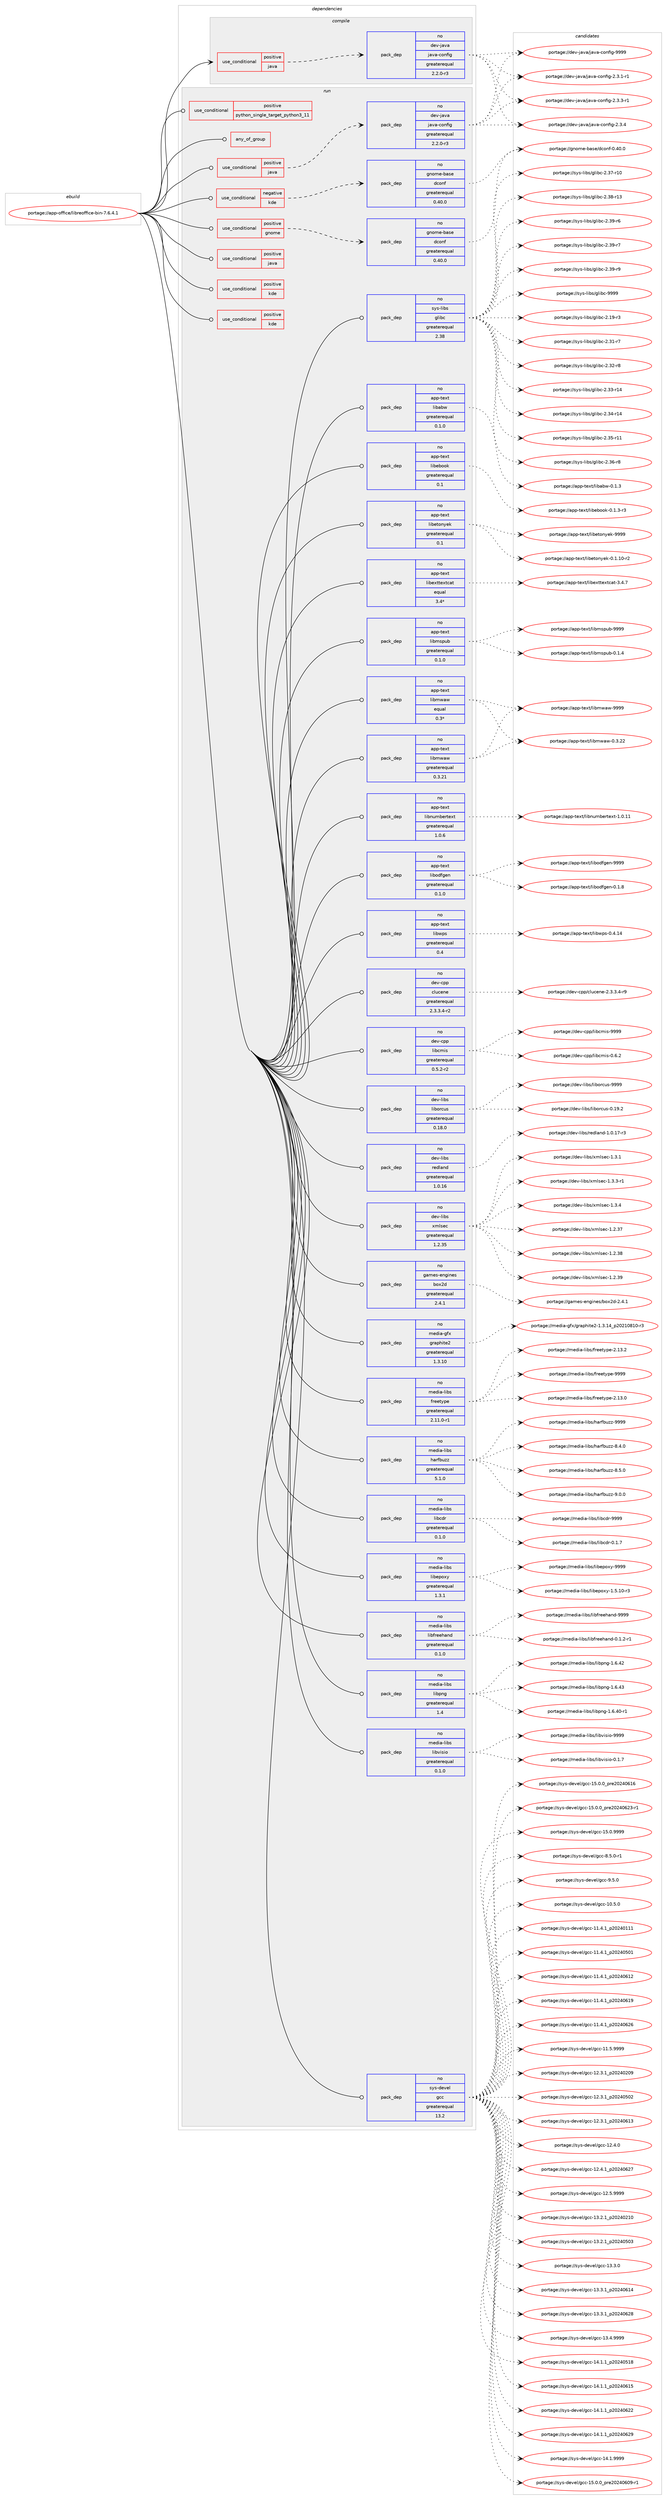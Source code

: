 digraph prolog {

# *************
# Graph options
# *************

newrank=true;
concentrate=true;
compound=true;
graph [rankdir=LR,fontname=Helvetica,fontsize=10,ranksep=1.5];#, ranksep=2.5, nodesep=0.2];
edge  [arrowhead=vee];
node  [fontname=Helvetica,fontsize=10];

# **********
# The ebuild
# **********

subgraph cluster_leftcol {
color=gray;
rank=same;
label=<<i>ebuild</i>>;
id [label="portage://app-office/libreoffice-bin-7.6.4.1", color=red, width=4, href="../app-office/libreoffice-bin-7.6.4.1.svg"];
}

# ****************
# The dependencies
# ****************

subgraph cluster_midcol {
color=gray;
label=<<i>dependencies</i>>;
subgraph cluster_compile {
fillcolor="#eeeeee";
style=filled;
label=<<i>compile</i>>;
subgraph cond13225 {
dependency21224 [label=<<TABLE BORDER="0" CELLBORDER="1" CELLSPACING="0" CELLPADDING="4"><TR><TD ROWSPAN="3" CELLPADDING="10">use_conditional</TD></TR><TR><TD>positive</TD></TR><TR><TD>java</TD></TR></TABLE>>, shape=none, color=red];
subgraph pack7599 {
dependency21225 [label=<<TABLE BORDER="0" CELLBORDER="1" CELLSPACING="0" CELLPADDING="4" WIDTH="220"><TR><TD ROWSPAN="6" CELLPADDING="30">pack_dep</TD></TR><TR><TD WIDTH="110">no</TD></TR><TR><TD>dev-java</TD></TR><TR><TD>java-config</TD></TR><TR><TD>greaterequal</TD></TR><TR><TD>2.2.0-r3</TD></TR></TABLE>>, shape=none, color=blue];
}
dependency21224:e -> dependency21225:w [weight=20,style="dashed",arrowhead="vee"];
}
id:e -> dependency21224:w [weight=20,style="solid",arrowhead="vee"];
# *** BEGIN UNKNOWN DEPENDENCY TYPE (TODO) ***
# id -> package_dependency(portage://app-office/libreoffice-bin-7.6.4.1,install,no,dev-util,xdelta,none,[,,],[slot(3)],[])
# *** END UNKNOWN DEPENDENCY TYPE (TODO) ***

}
subgraph cluster_compileandrun {
fillcolor="#eeeeee";
style=filled;
label=<<i>compile and run</i>>;
}
subgraph cluster_run {
fillcolor="#eeeeee";
style=filled;
label=<<i>run</i>>;
subgraph any350 {
dependency21226 [label=<<TABLE BORDER="0" CELLBORDER="1" CELLSPACING="0" CELLPADDING="4"><TR><TD CELLPADDING="10">any_of_group</TD></TR></TABLE>>, shape=none, color=red];# *** BEGIN UNKNOWN DEPENDENCY TYPE (TODO) ***
# dependency21226 -> package_dependency(portage://app-office/libreoffice-bin-7.6.4.1,run,no,x11-misc,xdg-utils,none,[,,],[],[])
# *** END UNKNOWN DEPENDENCY TYPE (TODO) ***

# *** BEGIN UNKNOWN DEPENDENCY TYPE (TODO) ***
# dependency21226 -> package_dependency(portage://app-office/libreoffice-bin-7.6.4.1,run,no,kde-plasma,kde-cli-tools,none,[,,],[],[])
# *** END UNKNOWN DEPENDENCY TYPE (TODO) ***

}
id:e -> dependency21226:w [weight=20,style="solid",arrowhead="odot"];
subgraph cond13226 {
dependency21227 [label=<<TABLE BORDER="0" CELLBORDER="1" CELLSPACING="0" CELLPADDING="4"><TR><TD ROWSPAN="3" CELLPADDING="10">use_conditional</TD></TR><TR><TD>negative</TD></TR><TR><TD>kde</TD></TR></TABLE>>, shape=none, color=red];
# *** BEGIN UNKNOWN DEPENDENCY TYPE (TODO) ***
# dependency21227 -> package_dependency(portage://app-office/libreoffice-bin-7.6.4.1,run,no,app-accessibility,at-spi2-core,none,[,,],[slot(2)],[])
# *** END UNKNOWN DEPENDENCY TYPE (TODO) ***

# *** BEGIN UNKNOWN DEPENDENCY TYPE (TODO) ***
# dependency21227 -> package_dependency(portage://app-office/libreoffice-bin-7.6.4.1,run,no,dev-libs,glib,none,[,,],[slot(2)],[])
# *** END UNKNOWN DEPENDENCY TYPE (TODO) ***

# *** BEGIN UNKNOWN DEPENDENCY TYPE (TODO) ***
# dependency21227 -> package_dependency(portage://app-office/libreoffice-bin-7.6.4.1,run,no,dev-libs,gobject-introspection,none,[,,],[],[])
# *** END UNKNOWN DEPENDENCY TYPE (TODO) ***

subgraph pack7600 {
dependency21228 [label=<<TABLE BORDER="0" CELLBORDER="1" CELLSPACING="0" CELLPADDING="4" WIDTH="220"><TR><TD ROWSPAN="6" CELLPADDING="30">pack_dep</TD></TR><TR><TD WIDTH="110">no</TD></TR><TR><TD>gnome-base</TD></TR><TR><TD>dconf</TD></TR><TR><TD>greaterequal</TD></TR><TR><TD>0.40.0</TD></TR></TABLE>>, shape=none, color=blue];
}
dependency21227:e -> dependency21228:w [weight=20,style="dashed",arrowhead="vee"];
# *** BEGIN UNKNOWN DEPENDENCY TYPE (TODO) ***
# dependency21227 -> package_dependency(portage://app-office/libreoffice-bin-7.6.4.1,run,no,media-libs,mesa,none,[,,],[],[use(enable(egl),positive)])
# *** END UNKNOWN DEPENDENCY TYPE (TODO) ***

# *** BEGIN UNKNOWN DEPENDENCY TYPE (TODO) ***
# dependency21227 -> package_dependency(portage://app-office/libreoffice-bin-7.6.4.1,run,no,x11-libs,gtk+,none,[,,],[slot(3)],[use(enable(X),none)])
# *** END UNKNOWN DEPENDENCY TYPE (TODO) ***

# *** BEGIN UNKNOWN DEPENDENCY TYPE (TODO) ***
# dependency21227 -> package_dependency(portage://app-office/libreoffice-bin-7.6.4.1,run,no,x11-libs,pango,none,[,,],[],[])
# *** END UNKNOWN DEPENDENCY TYPE (TODO) ***

}
id:e -> dependency21227:w [weight=20,style="solid",arrowhead="odot"];
subgraph cond13227 {
dependency21229 [label=<<TABLE BORDER="0" CELLBORDER="1" CELLSPACING="0" CELLPADDING="4"><TR><TD ROWSPAN="3" CELLPADDING="10">use_conditional</TD></TR><TR><TD>positive</TD></TR><TR><TD>gnome</TD></TR></TABLE>>, shape=none, color=red];
# *** BEGIN UNKNOWN DEPENDENCY TYPE (TODO) ***
# dependency21229 -> package_dependency(portage://app-office/libreoffice-bin-7.6.4.1,run,no,dev-libs,glib,none,[,,],[slot(2)],[])
# *** END UNKNOWN DEPENDENCY TYPE (TODO) ***

subgraph pack7601 {
dependency21230 [label=<<TABLE BORDER="0" CELLBORDER="1" CELLSPACING="0" CELLPADDING="4" WIDTH="220"><TR><TD ROWSPAN="6" CELLPADDING="30">pack_dep</TD></TR><TR><TD WIDTH="110">no</TD></TR><TR><TD>gnome-base</TD></TR><TR><TD>dconf</TD></TR><TR><TD>greaterequal</TD></TR><TR><TD>0.40.0</TD></TR></TABLE>>, shape=none, color=blue];
}
dependency21229:e -> dependency21230:w [weight=20,style="dashed",arrowhead="vee"];
# *** BEGIN UNKNOWN DEPENDENCY TYPE (TODO) ***
# dependency21229 -> package_dependency(portage://app-office/libreoffice-bin-7.6.4.1,run,no,gnome-extra,evolution-data-server,none,[,,],[],[])
# *** END UNKNOWN DEPENDENCY TYPE (TODO) ***

}
id:e -> dependency21229:w [weight=20,style="solid",arrowhead="odot"];
subgraph cond13228 {
dependency21231 [label=<<TABLE BORDER="0" CELLBORDER="1" CELLSPACING="0" CELLPADDING="4"><TR><TD ROWSPAN="3" CELLPADDING="10">use_conditional</TD></TR><TR><TD>positive</TD></TR><TR><TD>java</TD></TR></TABLE>>, shape=none, color=red];
subgraph pack7602 {
dependency21232 [label=<<TABLE BORDER="0" CELLBORDER="1" CELLSPACING="0" CELLPADDING="4" WIDTH="220"><TR><TD ROWSPAN="6" CELLPADDING="30">pack_dep</TD></TR><TR><TD WIDTH="110">no</TD></TR><TR><TD>dev-java</TD></TR><TR><TD>java-config</TD></TR><TR><TD>greaterequal</TD></TR><TR><TD>2.2.0-r3</TD></TR></TABLE>>, shape=none, color=blue];
}
dependency21231:e -> dependency21232:w [weight=20,style="dashed",arrowhead="vee"];
}
id:e -> dependency21231:w [weight=20,style="solid",arrowhead="odot"];
subgraph cond13229 {
dependency21233 [label=<<TABLE BORDER="0" CELLBORDER="1" CELLSPACING="0" CELLPADDING="4"><TR><TD ROWSPAN="3" CELLPADDING="10">use_conditional</TD></TR><TR><TD>positive</TD></TR><TR><TD>java</TD></TR></TABLE>>, shape=none, color=red];
# *** BEGIN UNKNOWN DEPENDENCY TYPE (TODO) ***
# dependency21233 -> package_dependency(portage://app-office/libreoffice-bin-7.6.4.1,run,no,virtual,jre,none,[,,],[slot(11)],[])
# *** END UNKNOWN DEPENDENCY TYPE (TODO) ***

}
id:e -> dependency21233:w [weight=20,style="solid",arrowhead="odot"];
subgraph cond13230 {
dependency21234 [label=<<TABLE BORDER="0" CELLBORDER="1" CELLSPACING="0" CELLPADDING="4"><TR><TD ROWSPAN="3" CELLPADDING="10">use_conditional</TD></TR><TR><TD>positive</TD></TR><TR><TD>kde</TD></TR></TABLE>>, shape=none, color=red];
# *** BEGIN UNKNOWN DEPENDENCY TYPE (TODO) ***
# dependency21234 -> package_dependency(portage://app-office/libreoffice-bin-7.6.4.1,run,no,dev-qt,qtcore,none,[,,],[slot(5)],[])
# *** END UNKNOWN DEPENDENCY TYPE (TODO) ***

# *** BEGIN UNKNOWN DEPENDENCY TYPE (TODO) ***
# dependency21234 -> package_dependency(portage://app-office/libreoffice-bin-7.6.4.1,run,no,dev-qt,qtgui,none,[,,],[slot(5)],[])
# *** END UNKNOWN DEPENDENCY TYPE (TODO) ***

# *** BEGIN UNKNOWN DEPENDENCY TYPE (TODO) ***
# dependency21234 -> package_dependency(portage://app-office/libreoffice-bin-7.6.4.1,run,no,dev-qt,qtwidgets,none,[,,],[slot(5)],[])
# *** END UNKNOWN DEPENDENCY TYPE (TODO) ***

# *** BEGIN UNKNOWN DEPENDENCY TYPE (TODO) ***
# dependency21234 -> package_dependency(portage://app-office/libreoffice-bin-7.6.4.1,run,no,dev-qt,qtx11extras,none,[,,],[slot(5)],[])
# *** END UNKNOWN DEPENDENCY TYPE (TODO) ***

# *** BEGIN UNKNOWN DEPENDENCY TYPE (TODO) ***
# dependency21234 -> package_dependency(portage://app-office/libreoffice-bin-7.6.4.1,run,no,kde-frameworks,kconfig,none,[,,],[slot(5)],[])
# *** END UNKNOWN DEPENDENCY TYPE (TODO) ***

# *** BEGIN UNKNOWN DEPENDENCY TYPE (TODO) ***
# dependency21234 -> package_dependency(portage://app-office/libreoffice-bin-7.6.4.1,run,no,kde-frameworks,kcoreaddons,none,[,,],[slot(5)],[])
# *** END UNKNOWN DEPENDENCY TYPE (TODO) ***

# *** BEGIN UNKNOWN DEPENDENCY TYPE (TODO) ***
# dependency21234 -> package_dependency(portage://app-office/libreoffice-bin-7.6.4.1,run,no,kde-frameworks,ki18n,none,[,,],[slot(5)],[])
# *** END UNKNOWN DEPENDENCY TYPE (TODO) ***

# *** BEGIN UNKNOWN DEPENDENCY TYPE (TODO) ***
# dependency21234 -> package_dependency(portage://app-office/libreoffice-bin-7.6.4.1,run,no,kde-frameworks,kio,none,[,,],[slot(5)],[])
# *** END UNKNOWN DEPENDENCY TYPE (TODO) ***

# *** BEGIN UNKNOWN DEPENDENCY TYPE (TODO) ***
# dependency21234 -> package_dependency(portage://app-office/libreoffice-bin-7.6.4.1,run,no,kde-frameworks,kwindowsystem,none,[,,],[slot(5)],[])
# *** END UNKNOWN DEPENDENCY TYPE (TODO) ***

}
id:e -> dependency21234:w [weight=20,style="solid",arrowhead="odot"];
subgraph cond13231 {
dependency21235 [label=<<TABLE BORDER="0" CELLBORDER="1" CELLSPACING="0" CELLPADDING="4"><TR><TD ROWSPAN="3" CELLPADDING="10">use_conditional</TD></TR><TR><TD>positive</TD></TR><TR><TD>kde</TD></TR></TABLE>>, shape=none, color=red];
# *** BEGIN UNKNOWN DEPENDENCY TYPE (TODO) ***
# dependency21235 -> package_dependency(portage://app-office/libreoffice-bin-7.6.4.1,run,no,kde-frameworks,breeze-icons,none,[,,],any_different_slot,[])
# *** END UNKNOWN DEPENDENCY TYPE (TODO) ***

}
id:e -> dependency21235:w [weight=20,style="solid",arrowhead="odot"];
subgraph cond13232 {
dependency21236 [label=<<TABLE BORDER="0" CELLBORDER="1" CELLSPACING="0" CELLPADDING="4"><TR><TD ROWSPAN="3" CELLPADDING="10">use_conditional</TD></TR><TR><TD>positive</TD></TR><TR><TD>python_single_target_python3_11</TD></TR></TABLE>>, shape=none, color=red];
# *** BEGIN UNKNOWN DEPENDENCY TYPE (TODO) ***
# dependency21236 -> package_dependency(portage://app-office/libreoffice-bin-7.6.4.1,run,no,dev-lang,python,none,[,,],[slot(3.11)],[use(enable(xml),positive)])
# *** END UNKNOWN DEPENDENCY TYPE (TODO) ***

}
id:e -> dependency21236:w [weight=20,style="solid",arrowhead="odot"];
# *** BEGIN UNKNOWN DEPENDENCY TYPE (TODO) ***
# id -> package_dependency(portage://app-office/libreoffice-bin-7.6.4.1,run,no,acct-group,libreoffice,none,[,,],[],[])
# *** END UNKNOWN DEPENDENCY TYPE (TODO) ***

# *** BEGIN UNKNOWN DEPENDENCY TYPE (TODO) ***
# id -> package_dependency(portage://app-office/libreoffice-bin-7.6.4.1,run,no,acct-user,libreoffice,none,[,,],[],[])
# *** END UNKNOWN DEPENDENCY TYPE (TODO) ***

# *** BEGIN UNKNOWN DEPENDENCY TYPE (TODO) ***
# id -> package_dependency(portage://app-office/libreoffice-bin-7.6.4.1,run,no,app-arch,unzip,none,[,,],[],[])
# *** END UNKNOWN DEPENDENCY TYPE (TODO) ***

# *** BEGIN UNKNOWN DEPENDENCY TYPE (TODO) ***
# id -> package_dependency(portage://app-office/libreoffice-bin-7.6.4.1,run,no,app-arch,zip,none,[,,],[],[])
# *** END UNKNOWN DEPENDENCY TYPE (TODO) ***

# *** BEGIN UNKNOWN DEPENDENCY TYPE (TODO) ***
# id -> package_dependency(portage://app-office/libreoffice-bin-7.6.4.1,run,no,app-crypt,gpgme,none,[,,],[],[use(enable(cxx),none)])
# *** END UNKNOWN DEPENDENCY TYPE (TODO) ***

# *** BEGIN UNKNOWN DEPENDENCY TYPE (TODO) ***
# id -> package_dependency(portage://app-office/libreoffice-bin-7.6.4.1,run,no,app-text,hunspell,none,[,,],any_same_slot,[])
# *** END UNKNOWN DEPENDENCY TYPE (TODO) ***

# *** BEGIN UNKNOWN DEPENDENCY TYPE (TODO) ***
# id -> package_dependency(portage://app-office/libreoffice-bin-7.6.4.1,run,no,app-text,hunspell,none,[,,],[slot(0),subslot(1.7)],[])
# *** END UNKNOWN DEPENDENCY TYPE (TODO) ***

subgraph pack7603 {
dependency21237 [label=<<TABLE BORDER="0" CELLBORDER="1" CELLSPACING="0" CELLPADDING="4" WIDTH="220"><TR><TD ROWSPAN="6" CELLPADDING="30">pack_dep</TD></TR><TR><TD WIDTH="110">no</TD></TR><TR><TD>app-text</TD></TR><TR><TD>libabw</TD></TR><TR><TD>greaterequal</TD></TR><TR><TD>0.1.0</TD></TR></TABLE>>, shape=none, color=blue];
}
id:e -> dependency21237:w [weight=20,style="solid",arrowhead="odot"];
subgraph pack7604 {
dependency21238 [label=<<TABLE BORDER="0" CELLBORDER="1" CELLSPACING="0" CELLPADDING="4" WIDTH="220"><TR><TD ROWSPAN="6" CELLPADDING="30">pack_dep</TD></TR><TR><TD WIDTH="110">no</TD></TR><TR><TD>app-text</TD></TR><TR><TD>libebook</TD></TR><TR><TD>greaterequal</TD></TR><TR><TD>0.1</TD></TR></TABLE>>, shape=none, color=blue];
}
id:e -> dependency21238:w [weight=20,style="solid",arrowhead="odot"];
# *** BEGIN UNKNOWN DEPENDENCY TYPE (TODO) ***
# id -> package_dependency(portage://app-office/libreoffice-bin-7.6.4.1,run,no,app-text,libepubgen,none,[,,],[],[])
# *** END UNKNOWN DEPENDENCY TYPE (TODO) ***

subgraph pack7605 {
dependency21239 [label=<<TABLE BORDER="0" CELLBORDER="1" CELLSPACING="0" CELLPADDING="4" WIDTH="220"><TR><TD ROWSPAN="6" CELLPADDING="30">pack_dep</TD></TR><TR><TD WIDTH="110">no</TD></TR><TR><TD>app-text</TD></TR><TR><TD>libetonyek</TD></TR><TR><TD>greaterequal</TD></TR><TR><TD>0.1</TD></TR></TABLE>>, shape=none, color=blue];
}
id:e -> dependency21239:w [weight=20,style="solid",arrowhead="odot"];
subgraph pack7606 {
dependency21240 [label=<<TABLE BORDER="0" CELLBORDER="1" CELLSPACING="0" CELLPADDING="4" WIDTH="220"><TR><TD ROWSPAN="6" CELLPADDING="30">pack_dep</TD></TR><TR><TD WIDTH="110">no</TD></TR><TR><TD>app-text</TD></TR><TR><TD>libexttextcat</TD></TR><TR><TD>equal</TD></TR><TR><TD>3.4*</TD></TR></TABLE>>, shape=none, color=blue];
}
id:e -> dependency21240:w [weight=20,style="solid",arrowhead="odot"];
# *** BEGIN UNKNOWN DEPENDENCY TYPE (TODO) ***
# id -> package_dependency(portage://app-office/libreoffice-bin-7.6.4.1,run,no,app-text,libexttextcat,none,[,,],[],[])
# *** END UNKNOWN DEPENDENCY TYPE (TODO) ***

# *** BEGIN UNKNOWN DEPENDENCY TYPE (TODO) ***
# id -> package_dependency(portage://app-office/libreoffice-bin-7.6.4.1,run,no,app-text,liblangtag,none,[,,],[],[])
# *** END UNKNOWN DEPENDENCY TYPE (TODO) ***

subgraph pack7607 {
dependency21241 [label=<<TABLE BORDER="0" CELLBORDER="1" CELLSPACING="0" CELLPADDING="4" WIDTH="220"><TR><TD ROWSPAN="6" CELLPADDING="30">pack_dep</TD></TR><TR><TD WIDTH="110">no</TD></TR><TR><TD>app-text</TD></TR><TR><TD>libmspub</TD></TR><TR><TD>greaterequal</TD></TR><TR><TD>0.1.0</TD></TR></TABLE>>, shape=none, color=blue];
}
id:e -> dependency21241:w [weight=20,style="solid",arrowhead="odot"];
subgraph pack7608 {
dependency21242 [label=<<TABLE BORDER="0" CELLBORDER="1" CELLSPACING="0" CELLPADDING="4" WIDTH="220"><TR><TD ROWSPAN="6" CELLPADDING="30">pack_dep</TD></TR><TR><TD WIDTH="110">no</TD></TR><TR><TD>app-text</TD></TR><TR><TD>libmwaw</TD></TR><TR><TD>equal</TD></TR><TR><TD>0.3*</TD></TR></TABLE>>, shape=none, color=blue];
}
id:e -> dependency21242:w [weight=20,style="solid",arrowhead="odot"];
subgraph pack7609 {
dependency21243 [label=<<TABLE BORDER="0" CELLBORDER="1" CELLSPACING="0" CELLPADDING="4" WIDTH="220"><TR><TD ROWSPAN="6" CELLPADDING="30">pack_dep</TD></TR><TR><TD WIDTH="110">no</TD></TR><TR><TD>app-text</TD></TR><TR><TD>libmwaw</TD></TR><TR><TD>greaterequal</TD></TR><TR><TD>0.3.21</TD></TR></TABLE>>, shape=none, color=blue];
}
id:e -> dependency21243:w [weight=20,style="solid",arrowhead="odot"];
subgraph pack7610 {
dependency21244 [label=<<TABLE BORDER="0" CELLBORDER="1" CELLSPACING="0" CELLPADDING="4" WIDTH="220"><TR><TD ROWSPAN="6" CELLPADDING="30">pack_dep</TD></TR><TR><TD WIDTH="110">no</TD></TR><TR><TD>app-text</TD></TR><TR><TD>libnumbertext</TD></TR><TR><TD>greaterequal</TD></TR><TR><TD>1.0.6</TD></TR></TABLE>>, shape=none, color=blue];
}
id:e -> dependency21244:w [weight=20,style="solid",arrowhead="odot"];
subgraph pack7611 {
dependency21245 [label=<<TABLE BORDER="0" CELLBORDER="1" CELLSPACING="0" CELLPADDING="4" WIDTH="220"><TR><TD ROWSPAN="6" CELLPADDING="30">pack_dep</TD></TR><TR><TD WIDTH="110">no</TD></TR><TR><TD>app-text</TD></TR><TR><TD>libodfgen</TD></TR><TR><TD>greaterequal</TD></TR><TR><TD>0.1.0</TD></TR></TABLE>>, shape=none, color=blue];
}
id:e -> dependency21245:w [weight=20,style="solid",arrowhead="odot"];
# *** BEGIN UNKNOWN DEPENDENCY TYPE (TODO) ***
# id -> package_dependency(portage://app-office/libreoffice-bin-7.6.4.1,run,no,app-text,libqxp,none,[,,],[],[])
# *** END UNKNOWN DEPENDENCY TYPE (TODO) ***

# *** BEGIN UNKNOWN DEPENDENCY TYPE (TODO) ***
# id -> package_dependency(portage://app-office/libreoffice-bin-7.6.4.1,run,no,app-text,libstaroffice,none,[,,],[],[])
# *** END UNKNOWN DEPENDENCY TYPE (TODO) ***

# *** BEGIN UNKNOWN DEPENDENCY TYPE (TODO) ***
# id -> package_dependency(portage://app-office/libreoffice-bin-7.6.4.1,run,no,app-text,libwpd,none,[,,],[slot(0.10)],[use(enable(tools),none)])
# *** END UNKNOWN DEPENDENCY TYPE (TODO) ***

# *** BEGIN UNKNOWN DEPENDENCY TYPE (TODO) ***
# id -> package_dependency(portage://app-office/libreoffice-bin-7.6.4.1,run,no,app-text,libwpg,none,[,,],[slot(0.3)],[])
# *** END UNKNOWN DEPENDENCY TYPE (TODO) ***

subgraph pack7612 {
dependency21246 [label=<<TABLE BORDER="0" CELLBORDER="1" CELLSPACING="0" CELLPADDING="4" WIDTH="220"><TR><TD ROWSPAN="6" CELLPADDING="30">pack_dep</TD></TR><TR><TD WIDTH="110">no</TD></TR><TR><TD>app-text</TD></TR><TR><TD>libwps</TD></TR><TR><TD>greaterequal</TD></TR><TR><TD>0.4</TD></TR></TABLE>>, shape=none, color=blue];
}
id:e -> dependency21246:w [weight=20,style="solid",arrowhead="odot"];
# *** BEGIN UNKNOWN DEPENDENCY TYPE (TODO) ***
# id -> package_dependency(portage://app-office/libreoffice-bin-7.6.4.1,run,no,app-text,mythes,none,[,,],[],[])
# *** END UNKNOWN DEPENDENCY TYPE (TODO) ***

subgraph pack7613 {
dependency21247 [label=<<TABLE BORDER="0" CELLBORDER="1" CELLSPACING="0" CELLPADDING="4" WIDTH="220"><TR><TD ROWSPAN="6" CELLPADDING="30">pack_dep</TD></TR><TR><TD WIDTH="110">no</TD></TR><TR><TD>dev-cpp</TD></TR><TR><TD>clucene</TD></TR><TR><TD>greaterequal</TD></TR><TR><TD>2.3.3.4-r2</TD></TR></TABLE>>, shape=none, color=blue];
}
id:e -> dependency21247:w [weight=20,style="solid",arrowhead="odot"];
subgraph pack7614 {
dependency21248 [label=<<TABLE BORDER="0" CELLBORDER="1" CELLSPACING="0" CELLPADDING="4" WIDTH="220"><TR><TD ROWSPAN="6" CELLPADDING="30">pack_dep</TD></TR><TR><TD WIDTH="110">no</TD></TR><TR><TD>dev-cpp</TD></TR><TR><TD>libcmis</TD></TR><TR><TD>greaterequal</TD></TR><TR><TD>0.5.2-r2</TD></TR></TABLE>>, shape=none, color=blue];
}
id:e -> dependency21248:w [weight=20,style="solid",arrowhead="odot"];
# *** BEGIN UNKNOWN DEPENDENCY TYPE (TODO) ***
# id -> package_dependency(portage://app-office/libreoffice-bin-7.6.4.1,run,no,dev-cpp,libcmis,none,[,,],[slot(0),subslot(0.6)],[])
# *** END UNKNOWN DEPENDENCY TYPE (TODO) ***

# *** BEGIN UNKNOWN DEPENDENCY TYPE (TODO) ***
# id -> package_dependency(portage://app-office/libreoffice-bin-7.6.4.1,run,no,dev-db,mariadb-connector-c,none,[,,],[],[])
# *** END UNKNOWN DEPENDENCY TYPE (TODO) ***

# *** BEGIN UNKNOWN DEPENDENCY TYPE (TODO) ***
# id -> package_dependency(portage://app-office/libreoffice-bin-7.6.4.1,run,no,dev-db,unixODBC,none,[,,],[],[])
# *** END UNKNOWN DEPENDENCY TYPE (TODO) ***

# *** BEGIN UNKNOWN DEPENDENCY TYPE (TODO) ***
# id -> package_dependency(portage://app-office/libreoffice-bin-7.6.4.1,run,no,dev-lang,perl,none,[,,],[],[])
# *** END UNKNOWN DEPENDENCY TYPE (TODO) ***

# *** BEGIN UNKNOWN DEPENDENCY TYPE (TODO) ***
# id -> package_dependency(portage://app-office/libreoffice-bin-7.6.4.1,run,no,dev-libs,boost,none,[,,],any_same_slot,[use(enable(nls),none)])
# *** END UNKNOWN DEPENDENCY TYPE (TODO) ***

# *** BEGIN UNKNOWN DEPENDENCY TYPE (TODO) ***
# id -> package_dependency(portage://app-office/libreoffice-bin-7.6.4.1,run,no,dev-libs,boost,none,[,,],[slot(0),subslot(1.84.0)],[])
# *** END UNKNOWN DEPENDENCY TYPE (TODO) ***

# *** BEGIN UNKNOWN DEPENDENCY TYPE (TODO) ***
# id -> package_dependency(portage://app-office/libreoffice-bin-7.6.4.1,run,no,dev-libs,expat,none,[,,],[],[])
# *** END UNKNOWN DEPENDENCY TYPE (TODO) ***

# *** BEGIN UNKNOWN DEPENDENCY TYPE (TODO) ***
# id -> package_dependency(portage://app-office/libreoffice-bin-7.6.4.1,run,no,dev-libs,hyphen,none,[,,],[],[])
# *** END UNKNOWN DEPENDENCY TYPE (TODO) ***

# *** BEGIN UNKNOWN DEPENDENCY TYPE (TODO) ***
# id -> package_dependency(portage://app-office/libreoffice-bin-7.6.4.1,run,no,dev-libs,icu,none,[,,],any_same_slot,[])
# *** END UNKNOWN DEPENDENCY TYPE (TODO) ***

# *** BEGIN UNKNOWN DEPENDENCY TYPE (TODO) ***
# id -> package_dependency(portage://app-office/libreoffice-bin-7.6.4.1,run,no,dev-libs,icu,none,[,,],[slot(0),subslot(74.1)],[])
# *** END UNKNOWN DEPENDENCY TYPE (TODO) ***

# *** BEGIN UNKNOWN DEPENDENCY TYPE (TODO) ***
# id -> package_dependency(portage://app-office/libreoffice-bin-7.6.4.1,run,no,dev-libs,libassuan,none,[,,],[],[])
# *** END UNKNOWN DEPENDENCY TYPE (TODO) ***

# *** BEGIN UNKNOWN DEPENDENCY TYPE (TODO) ***
# id -> package_dependency(portage://app-office/libreoffice-bin-7.6.4.1,run,no,dev-libs,libgpg-error,none,[,,],[],[])
# *** END UNKNOWN DEPENDENCY TYPE (TODO) ***

subgraph pack7615 {
dependency21249 [label=<<TABLE BORDER="0" CELLBORDER="1" CELLSPACING="0" CELLPADDING="4" WIDTH="220"><TR><TD ROWSPAN="6" CELLPADDING="30">pack_dep</TD></TR><TR><TD WIDTH="110">no</TD></TR><TR><TD>dev-libs</TD></TR><TR><TD>liborcus</TD></TR><TR><TD>greaterequal</TD></TR><TR><TD>0.18.0</TD></TR></TABLE>>, shape=none, color=blue];
}
id:e -> dependency21249:w [weight=20,style="solid",arrowhead="odot"];
# *** BEGIN UNKNOWN DEPENDENCY TYPE (TODO) ***
# id -> package_dependency(portage://app-office/libreoffice-bin-7.6.4.1,run,no,dev-libs,liborcus,none,[,,],[slot(0),subslot(0.18)],[])
# *** END UNKNOWN DEPENDENCY TYPE (TODO) ***

# *** BEGIN UNKNOWN DEPENDENCY TYPE (TODO) ***
# id -> package_dependency(portage://app-office/libreoffice-bin-7.6.4.1,run,no,dev-libs,librevenge,none,[,,],[],[])
# *** END UNKNOWN DEPENDENCY TYPE (TODO) ***

# *** BEGIN UNKNOWN DEPENDENCY TYPE (TODO) ***
# id -> package_dependency(portage://app-office/libreoffice-bin-7.6.4.1,run,no,dev-libs,libxml2,none,[,,],[],[])
# *** END UNKNOWN DEPENDENCY TYPE (TODO) ***

# *** BEGIN UNKNOWN DEPENDENCY TYPE (TODO) ***
# id -> package_dependency(portage://app-office/libreoffice-bin-7.6.4.1,run,no,dev-libs,libxslt,none,[,,],[],[])
# *** END UNKNOWN DEPENDENCY TYPE (TODO) ***

# *** BEGIN UNKNOWN DEPENDENCY TYPE (TODO) ***
# id -> package_dependency(portage://app-office/libreoffice-bin-7.6.4.1,run,no,dev-libs,nspr,none,[,,],[],[])
# *** END UNKNOWN DEPENDENCY TYPE (TODO) ***

# *** BEGIN UNKNOWN DEPENDENCY TYPE (TODO) ***
# id -> package_dependency(portage://app-office/libreoffice-bin-7.6.4.1,run,no,dev-libs,nss,none,[,,],[],[])
# *** END UNKNOWN DEPENDENCY TYPE (TODO) ***

subgraph pack7616 {
dependency21250 [label=<<TABLE BORDER="0" CELLBORDER="1" CELLSPACING="0" CELLPADDING="4" WIDTH="220"><TR><TD ROWSPAN="6" CELLPADDING="30">pack_dep</TD></TR><TR><TD WIDTH="110">no</TD></TR><TR><TD>dev-libs</TD></TR><TR><TD>redland</TD></TR><TR><TD>greaterequal</TD></TR><TR><TD>1.0.16</TD></TR></TABLE>>, shape=none, color=blue];
}
id:e -> dependency21250:w [weight=20,style="solid",arrowhead="odot"];
subgraph pack7617 {
dependency21251 [label=<<TABLE BORDER="0" CELLBORDER="1" CELLSPACING="0" CELLPADDING="4" WIDTH="220"><TR><TD ROWSPAN="6" CELLPADDING="30">pack_dep</TD></TR><TR><TD WIDTH="110">no</TD></TR><TR><TD>dev-libs</TD></TR><TR><TD>xmlsec</TD></TR><TR><TD>greaterequal</TD></TR><TR><TD>1.2.35</TD></TR></TABLE>>, shape=none, color=blue];
}
id:e -> dependency21251:w [weight=20,style="solid",arrowhead="odot"];
# *** BEGIN UNKNOWN DEPENDENCY TYPE (TODO) ***
# id -> package_dependency(portage://app-office/libreoffice-bin-7.6.4.1,run,no,dev-libs,xmlsec,none,[,,],[slot(0),subslot(1.3)],[])
# *** END UNKNOWN DEPENDENCY TYPE (TODO) ***

subgraph pack7618 {
dependency21252 [label=<<TABLE BORDER="0" CELLBORDER="1" CELLSPACING="0" CELLPADDING="4" WIDTH="220"><TR><TD ROWSPAN="6" CELLPADDING="30">pack_dep</TD></TR><TR><TD WIDTH="110">no</TD></TR><TR><TD>games-engines</TD></TR><TR><TD>box2d</TD></TR><TR><TD>greaterequal</TD></TR><TR><TD>2.4.1</TD></TR></TABLE>>, shape=none, color=blue];
}
id:e -> dependency21252:w [weight=20,style="solid",arrowhead="odot"];
# *** BEGIN UNKNOWN DEPENDENCY TYPE (TODO) ***
# id -> package_dependency(portage://app-office/libreoffice-bin-7.6.4.1,run,no,media-fonts,liberation-fonts,none,[,,],[],[])
# *** END UNKNOWN DEPENDENCY TYPE (TODO) ***

# *** BEGIN UNKNOWN DEPENDENCY TYPE (TODO) ***
# id -> package_dependency(portage://app-office/libreoffice-bin-7.6.4.1,run,no,media-gfx,fontforge,none,[,,],[],[])
# *** END UNKNOWN DEPENDENCY TYPE (TODO) ***

subgraph pack7619 {
dependency21253 [label=<<TABLE BORDER="0" CELLBORDER="1" CELLSPACING="0" CELLPADDING="4" WIDTH="220"><TR><TD ROWSPAN="6" CELLPADDING="30">pack_dep</TD></TR><TR><TD WIDTH="110">no</TD></TR><TR><TD>media-gfx</TD></TR><TR><TD>graphite2</TD></TR><TR><TD>greaterequal</TD></TR><TR><TD>1.3.10</TD></TR></TABLE>>, shape=none, color=blue];
}
id:e -> dependency21253:w [weight=20,style="solid",arrowhead="odot"];
# *** BEGIN UNKNOWN DEPENDENCY TYPE (TODO) ***
# id -> package_dependency(portage://app-office/libreoffice-bin-7.6.4.1,run,no,media-gfx,graphite2,none,[,,],[],[])
# *** END UNKNOWN DEPENDENCY TYPE (TODO) ***

# *** BEGIN UNKNOWN DEPENDENCY TYPE (TODO) ***
# id -> package_dependency(portage://app-office/libreoffice-bin-7.6.4.1,run,no,media-libs,fontconfig,none,[,,],[],[])
# *** END UNKNOWN DEPENDENCY TYPE (TODO) ***

subgraph pack7620 {
dependency21254 [label=<<TABLE BORDER="0" CELLBORDER="1" CELLSPACING="0" CELLPADDING="4" WIDTH="220"><TR><TD ROWSPAN="6" CELLPADDING="30">pack_dep</TD></TR><TR><TD WIDTH="110">no</TD></TR><TR><TD>media-libs</TD></TR><TR><TD>freetype</TD></TR><TR><TD>greaterequal</TD></TR><TR><TD>2.11.0-r1</TD></TR></TABLE>>, shape=none, color=blue];
}
id:e -> dependency21254:w [weight=20,style="solid",arrowhead="odot"];
# *** BEGIN UNKNOWN DEPENDENCY TYPE (TODO) ***
# id -> package_dependency(portage://app-office/libreoffice-bin-7.6.4.1,run,no,media-libs,gst-plugins-base,none,[,,],[slot(1.0)],[])
# *** END UNKNOWN DEPENDENCY TYPE (TODO) ***

# *** BEGIN UNKNOWN DEPENDENCY TYPE (TODO) ***
# id -> package_dependency(portage://app-office/libreoffice-bin-7.6.4.1,run,no,media-libs,gstreamer,none,[,,],[slot(1.0)],[])
# *** END UNKNOWN DEPENDENCY TYPE (TODO) ***

subgraph pack7621 {
dependency21255 [label=<<TABLE BORDER="0" CELLBORDER="1" CELLSPACING="0" CELLPADDING="4" WIDTH="220"><TR><TD ROWSPAN="6" CELLPADDING="30">pack_dep</TD></TR><TR><TD WIDTH="110">no</TD></TR><TR><TD>media-libs</TD></TR><TR><TD>harfbuzz</TD></TR><TR><TD>greaterequal</TD></TR><TR><TD>5.1.0</TD></TR></TABLE>>, shape=none, color=blue];
}
id:e -> dependency21255:w [weight=20,style="solid",arrowhead="odot"];
# *** BEGIN UNKNOWN DEPENDENCY TYPE (TODO) ***
# id -> package_dependency(portage://app-office/libreoffice-bin-7.6.4.1,run,no,media-libs,harfbuzz,none,[,,],[slot(0),subslot(6.0.0)],[use(enable(icu),none)])
# *** END UNKNOWN DEPENDENCY TYPE (TODO) ***

# *** BEGIN UNKNOWN DEPENDENCY TYPE (TODO) ***
# id -> package_dependency(portage://app-office/libreoffice-bin-7.6.4.1,run,no,media-libs,lcms,none,[,,],[slot(2)],[])
# *** END UNKNOWN DEPENDENCY TYPE (TODO) ***

subgraph pack7622 {
dependency21256 [label=<<TABLE BORDER="0" CELLBORDER="1" CELLSPACING="0" CELLPADDING="4" WIDTH="220"><TR><TD ROWSPAN="6" CELLPADDING="30">pack_dep</TD></TR><TR><TD WIDTH="110">no</TD></TR><TR><TD>media-libs</TD></TR><TR><TD>libcdr</TD></TR><TR><TD>greaterequal</TD></TR><TR><TD>0.1.0</TD></TR></TABLE>>, shape=none, color=blue];
}
id:e -> dependency21256:w [weight=20,style="solid",arrowhead="odot"];
subgraph pack7623 {
dependency21257 [label=<<TABLE BORDER="0" CELLBORDER="1" CELLSPACING="0" CELLPADDING="4" WIDTH="220"><TR><TD ROWSPAN="6" CELLPADDING="30">pack_dep</TD></TR><TR><TD WIDTH="110">no</TD></TR><TR><TD>media-libs</TD></TR><TR><TD>libepoxy</TD></TR><TR><TD>greaterequal</TD></TR><TR><TD>1.3.1</TD></TR></TABLE>>, shape=none, color=blue];
}
id:e -> dependency21257:w [weight=20,style="solid",arrowhead="odot"];
subgraph pack7624 {
dependency21258 [label=<<TABLE BORDER="0" CELLBORDER="1" CELLSPACING="0" CELLPADDING="4" WIDTH="220"><TR><TD ROWSPAN="6" CELLPADDING="30">pack_dep</TD></TR><TR><TD WIDTH="110">no</TD></TR><TR><TD>media-libs</TD></TR><TR><TD>libfreehand</TD></TR><TR><TD>greaterequal</TD></TR><TR><TD>0.1.0</TD></TR></TABLE>>, shape=none, color=blue];
}
id:e -> dependency21258:w [weight=20,style="solid",arrowhead="odot"];
# *** BEGIN UNKNOWN DEPENDENCY TYPE (TODO) ***
# id -> package_dependency(portage://app-office/libreoffice-bin-7.6.4.1,run,no,media-libs,libjpeg-turbo,none,[,,],any_same_slot,[])
# *** END UNKNOWN DEPENDENCY TYPE (TODO) ***

# *** BEGIN UNKNOWN DEPENDENCY TYPE (TODO) ***
# id -> package_dependency(portage://app-office/libreoffice-bin-7.6.4.1,run,no,media-libs,libjpeg-turbo,none,[,,],[slot(0),subslot(0.2)],[])
# *** END UNKNOWN DEPENDENCY TYPE (TODO) ***

# *** BEGIN UNKNOWN DEPENDENCY TYPE (TODO) ***
# id -> package_dependency(portage://app-office/libreoffice-bin-7.6.4.1,run,no,media-libs,libpagemaker,none,[,,],[],[])
# *** END UNKNOWN DEPENDENCY TYPE (TODO) ***

subgraph pack7625 {
dependency21259 [label=<<TABLE BORDER="0" CELLBORDER="1" CELLSPACING="0" CELLPADDING="4" WIDTH="220"><TR><TD ROWSPAN="6" CELLPADDING="30">pack_dep</TD></TR><TR><TD WIDTH="110">no</TD></TR><TR><TD>media-libs</TD></TR><TR><TD>libpng</TD></TR><TR><TD>greaterequal</TD></TR><TR><TD>1.4</TD></TR></TABLE>>, shape=none, color=blue];
}
id:e -> dependency21259:w [weight=20,style="solid",arrowhead="odot"];
# *** BEGIN UNKNOWN DEPENDENCY TYPE (TODO) ***
# id -> package_dependency(portage://app-office/libreoffice-bin-7.6.4.1,run,no,media-libs,libpng,none,[,,],[slot(0),subslot(16)],[])
# *** END UNKNOWN DEPENDENCY TYPE (TODO) ***

subgraph pack7626 {
dependency21260 [label=<<TABLE BORDER="0" CELLBORDER="1" CELLSPACING="0" CELLPADDING="4" WIDTH="220"><TR><TD ROWSPAN="6" CELLPADDING="30">pack_dep</TD></TR><TR><TD WIDTH="110">no</TD></TR><TR><TD>media-libs</TD></TR><TR><TD>libvisio</TD></TR><TR><TD>greaterequal</TD></TR><TR><TD>0.1.0</TD></TR></TABLE>>, shape=none, color=blue];
}
id:e -> dependency21260:w [weight=20,style="solid",arrowhead="odot"];
# *** BEGIN UNKNOWN DEPENDENCY TYPE (TODO) ***
# id -> package_dependency(portage://app-office/libreoffice-bin-7.6.4.1,run,no,media-libs,libwebp,none,[,,],any_same_slot,[])
# *** END UNKNOWN DEPENDENCY TYPE (TODO) ***

# *** BEGIN UNKNOWN DEPENDENCY TYPE (TODO) ***
# id -> package_dependency(portage://app-office/libreoffice-bin-7.6.4.1,run,no,media-libs,libzmf,none,[,,],[],[])
# *** END UNKNOWN DEPENDENCY TYPE (TODO) ***

# *** BEGIN UNKNOWN DEPENDENCY TYPE (TODO) ***
# id -> package_dependency(portage://app-office/libreoffice-bin-7.6.4.1,run,no,media-libs,openjpeg,none,[,,],any_same_slot,[])
# *** END UNKNOWN DEPENDENCY TYPE (TODO) ***

# *** BEGIN UNKNOWN DEPENDENCY TYPE (TODO) ***
# id -> package_dependency(portage://app-office/libreoffice-bin-7.6.4.1,run,no,media-libs,openjpeg,none,[,,],[slot(2),subslot(7)],[])
# *** END UNKNOWN DEPENDENCY TYPE (TODO) ***

# *** BEGIN UNKNOWN DEPENDENCY TYPE (TODO) ***
# id -> package_dependency(portage://app-office/libreoffice-bin-7.6.4.1,run,no,media-libs,tiff,none,[,,],any_same_slot,[])
# *** END UNKNOWN DEPENDENCY TYPE (TODO) ***

# *** BEGIN UNKNOWN DEPENDENCY TYPE (TODO) ***
# id -> package_dependency(portage://app-office/libreoffice-bin-7.6.4.1,run,no,media-libs,zxing-cpp,none,[,,],any_same_slot,[])
# *** END UNKNOWN DEPENDENCY TYPE (TODO) ***

# *** BEGIN UNKNOWN DEPENDENCY TYPE (TODO) ***
# id -> package_dependency(portage://app-office/libreoffice-bin-7.6.4.1,run,no,media-libs,zxing-cpp,none,[,,],[slot(0),subslot(3)],[])
# *** END UNKNOWN DEPENDENCY TYPE (TODO) ***

# *** BEGIN UNKNOWN DEPENDENCY TYPE (TODO) ***
# id -> package_dependency(portage://app-office/libreoffice-bin-7.6.4.1,run,no,net-misc,curl,none,[,,],[],[])
# *** END UNKNOWN DEPENDENCY TYPE (TODO) ***

# *** BEGIN UNKNOWN DEPENDENCY TYPE (TODO) ***
# id -> package_dependency(portage://app-office/libreoffice-bin-7.6.4.1,run,no,net-print,cups,none,[,,],[],[])
# *** END UNKNOWN DEPENDENCY TYPE (TODO) ***

# *** BEGIN UNKNOWN DEPENDENCY TYPE (TODO) ***
# id -> package_dependency(portage://app-office/libreoffice-bin-7.6.4.1,run,no,sci-mathematics,lpsolve,none,[,,],[],[])
# *** END UNKNOWN DEPENDENCY TYPE (TODO) ***

# *** BEGIN UNKNOWN DEPENDENCY TYPE (TODO) ***
# id -> package_dependency(portage://app-office/libreoffice-bin-7.6.4.1,run,no,sci-mathematics,lpsolve,none,[,,],[slot(0),subslot(55)],[])
# *** END UNKNOWN DEPENDENCY TYPE (TODO) ***

# *** BEGIN UNKNOWN DEPENDENCY TYPE (TODO) ***
# id -> package_dependency(portage://app-office/libreoffice-bin-7.6.4.1,run,no,sys-apps,dbus,none,[,,],[],[])
# *** END UNKNOWN DEPENDENCY TYPE (TODO) ***

subgraph pack7627 {
dependency21261 [label=<<TABLE BORDER="0" CELLBORDER="1" CELLSPACING="0" CELLPADDING="4" WIDTH="220"><TR><TD ROWSPAN="6" CELLPADDING="30">pack_dep</TD></TR><TR><TD WIDTH="110">no</TD></TR><TR><TD>sys-devel</TD></TR><TR><TD>gcc</TD></TR><TR><TD>greaterequal</TD></TR><TR><TD>13.2</TD></TR></TABLE>>, shape=none, color=blue];
}
id:e -> dependency21261:w [weight=20,style="solid",arrowhead="odot"];
subgraph pack7628 {
dependency21262 [label=<<TABLE BORDER="0" CELLBORDER="1" CELLSPACING="0" CELLPADDING="4" WIDTH="220"><TR><TD ROWSPAN="6" CELLPADDING="30">pack_dep</TD></TR><TR><TD WIDTH="110">no</TD></TR><TR><TD>sys-libs</TD></TR><TR><TD>glibc</TD></TR><TR><TD>greaterequal</TD></TR><TR><TD>2.38</TD></TR></TABLE>>, shape=none, color=blue];
}
id:e -> dependency21262:w [weight=20,style="solid",arrowhead="odot"];
# *** BEGIN UNKNOWN DEPENDENCY TYPE (TODO) ***
# id -> package_dependency(portage://app-office/libreoffice-bin-7.6.4.1,run,no,sys-libs,zlib,none,[,,],[],[])
# *** END UNKNOWN DEPENDENCY TYPE (TODO) ***

# *** BEGIN UNKNOWN DEPENDENCY TYPE (TODO) ***
# id -> package_dependency(portage://app-office/libreoffice-bin-7.6.4.1,run,no,virtual,glu,none,[,,],[],[])
# *** END UNKNOWN DEPENDENCY TYPE (TODO) ***

# *** BEGIN UNKNOWN DEPENDENCY TYPE (TODO) ***
# id -> package_dependency(portage://app-office/libreoffice-bin-7.6.4.1,run,no,virtual,opengl,none,[,,],[],[])
# *** END UNKNOWN DEPENDENCY TYPE (TODO) ***

# *** BEGIN UNKNOWN DEPENDENCY TYPE (TODO) ***
# id -> package_dependency(portage://app-office/libreoffice-bin-7.6.4.1,run,no,x11-libs,cairo,none,[,,],[],[use(enable(X),none)])
# *** END UNKNOWN DEPENDENCY TYPE (TODO) ***

# *** BEGIN UNKNOWN DEPENDENCY TYPE (TODO) ***
# id -> package_dependency(portage://app-office/libreoffice-bin-7.6.4.1,run,no,x11-libs,libXinerama,none,[,,],[],[])
# *** END UNKNOWN DEPENDENCY TYPE (TODO) ***

# *** BEGIN UNKNOWN DEPENDENCY TYPE (TODO) ***
# id -> package_dependency(portage://app-office/libreoffice-bin-7.6.4.1,run,no,x11-libs,libXrandr,none,[,,],[],[])
# *** END UNKNOWN DEPENDENCY TYPE (TODO) ***

# *** BEGIN UNKNOWN DEPENDENCY TYPE (TODO) ***
# id -> package_dependency(portage://app-office/libreoffice-bin-7.6.4.1,run,no,x11-libs,libXrender,none,[,,],[],[])
# *** END UNKNOWN DEPENDENCY TYPE (TODO) ***

# *** BEGIN UNKNOWN DEPENDENCY TYPE (TODO) ***
# id -> package_dependency(portage://app-office/libreoffice-bin-7.6.4.1,run,weak,app-office,libreoffice,none,[,,],[],[])
# *** END UNKNOWN DEPENDENCY TYPE (TODO) ***

# *** BEGIN UNKNOWN DEPENDENCY TYPE (TODO) ***
# id -> package_dependency(portage://app-office/libreoffice-bin-7.6.4.1,run,weak,app-office,openoffice,none,[,,],[],[])
# *** END UNKNOWN DEPENDENCY TYPE (TODO) ***

}
}

# **************
# The candidates
# **************

subgraph cluster_choices {
rank=same;
color=gray;
label=<<i>candidates</i>>;

subgraph choice7599 {
color=black;
nodesep=1;
choice10010111845106971189747106971189745991111101021051034550465146494511449 [label="portage://dev-java/java-config-2.3.1-r1", color=red, width=4,href="../dev-java/java-config-2.3.1-r1.svg"];
choice10010111845106971189747106971189745991111101021051034550465146514511449 [label="portage://dev-java/java-config-2.3.3-r1", color=red, width=4,href="../dev-java/java-config-2.3.3-r1.svg"];
choice1001011184510697118974710697118974599111110102105103455046514652 [label="portage://dev-java/java-config-2.3.4", color=red, width=4,href="../dev-java/java-config-2.3.4.svg"];
choice10010111845106971189747106971189745991111101021051034557575757 [label="portage://dev-java/java-config-9999", color=red, width=4,href="../dev-java/java-config-9999.svg"];
dependency21225:e -> choice10010111845106971189747106971189745991111101021051034550465146494511449:w [style=dotted,weight="100"];
dependency21225:e -> choice10010111845106971189747106971189745991111101021051034550465146514511449:w [style=dotted,weight="100"];
dependency21225:e -> choice1001011184510697118974710697118974599111110102105103455046514652:w [style=dotted,weight="100"];
dependency21225:e -> choice10010111845106971189747106971189745991111101021051034557575757:w [style=dotted,weight="100"];
}
subgraph choice7600 {
color=black;
nodesep=1;
choice103110111109101459897115101471009911111010245484652484648 [label="portage://gnome-base/dconf-0.40.0", color=red, width=4,href="../gnome-base/dconf-0.40.0.svg"];
dependency21228:e -> choice103110111109101459897115101471009911111010245484652484648:w [style=dotted,weight="100"];
}
subgraph choice7601 {
color=black;
nodesep=1;
choice103110111109101459897115101471009911111010245484652484648 [label="portage://gnome-base/dconf-0.40.0", color=red, width=4,href="../gnome-base/dconf-0.40.0.svg"];
dependency21230:e -> choice103110111109101459897115101471009911111010245484652484648:w [style=dotted,weight="100"];
}
subgraph choice7602 {
color=black;
nodesep=1;
choice10010111845106971189747106971189745991111101021051034550465146494511449 [label="portage://dev-java/java-config-2.3.1-r1", color=red, width=4,href="../dev-java/java-config-2.3.1-r1.svg"];
choice10010111845106971189747106971189745991111101021051034550465146514511449 [label="portage://dev-java/java-config-2.3.3-r1", color=red, width=4,href="../dev-java/java-config-2.3.3-r1.svg"];
choice1001011184510697118974710697118974599111110102105103455046514652 [label="portage://dev-java/java-config-2.3.4", color=red, width=4,href="../dev-java/java-config-2.3.4.svg"];
choice10010111845106971189747106971189745991111101021051034557575757 [label="portage://dev-java/java-config-9999", color=red, width=4,href="../dev-java/java-config-9999.svg"];
dependency21232:e -> choice10010111845106971189747106971189745991111101021051034550465146494511449:w [style=dotted,weight="100"];
dependency21232:e -> choice10010111845106971189747106971189745991111101021051034550465146514511449:w [style=dotted,weight="100"];
dependency21232:e -> choice1001011184510697118974710697118974599111110102105103455046514652:w [style=dotted,weight="100"];
dependency21232:e -> choice10010111845106971189747106971189745991111101021051034557575757:w [style=dotted,weight="100"];
}
subgraph choice7603 {
color=black;
nodesep=1;
choice971121124511610112011647108105989798119454846494651 [label="portage://app-text/libabw-0.1.3", color=red, width=4,href="../app-text/libabw-0.1.3.svg"];
dependency21237:e -> choice971121124511610112011647108105989798119454846494651:w [style=dotted,weight="100"];
}
subgraph choice7604 {
color=black;
nodesep=1;
choice97112112451161011201164710810598101981111111074548464946514511451 [label="portage://app-text/libebook-0.1.3-r3", color=red, width=4,href="../app-text/libebook-0.1.3-r3.svg"];
dependency21238:e -> choice97112112451161011201164710810598101981111111074548464946514511451:w [style=dotted,weight="100"];
}
subgraph choice7605 {
color=black;
nodesep=1;
choice97112112451161011201164710810598101116111110121101107454846494649484511450 [label="portage://app-text/libetonyek-0.1.10-r2", color=red, width=4,href="../app-text/libetonyek-0.1.10-r2.svg"];
choice971121124511610112011647108105981011161111101211011074557575757 [label="portage://app-text/libetonyek-9999", color=red, width=4,href="../app-text/libetonyek-9999.svg"];
dependency21239:e -> choice97112112451161011201164710810598101116111110121101107454846494649484511450:w [style=dotted,weight="100"];
dependency21239:e -> choice971121124511610112011647108105981011161111101211011074557575757:w [style=dotted,weight="100"];
}
subgraph choice7606 {
color=black;
nodesep=1;
choice971121124511610112011647108105981011201161161011201169997116455146524655 [label="portage://app-text/libexttextcat-3.4.7", color=red, width=4,href="../app-text/libexttextcat-3.4.7.svg"];
dependency21240:e -> choice971121124511610112011647108105981011201161161011201169997116455146524655:w [style=dotted,weight="100"];
}
subgraph choice7607 {
color=black;
nodesep=1;
choice9711211245116101120116471081059810911511211798454846494652 [label="portage://app-text/libmspub-0.1.4", color=red, width=4,href="../app-text/libmspub-0.1.4.svg"];
choice97112112451161011201164710810598109115112117984557575757 [label="portage://app-text/libmspub-9999", color=red, width=4,href="../app-text/libmspub-9999.svg"];
dependency21241:e -> choice9711211245116101120116471081059810911511211798454846494652:w [style=dotted,weight="100"];
dependency21241:e -> choice97112112451161011201164710810598109115112117984557575757:w [style=dotted,weight="100"];
}
subgraph choice7608 {
color=black;
nodesep=1;
choice971121124511610112011647108105981091199711945484651465050 [label="portage://app-text/libmwaw-0.3.22", color=red, width=4,href="../app-text/libmwaw-0.3.22.svg"];
choice97112112451161011201164710810598109119971194557575757 [label="portage://app-text/libmwaw-9999", color=red, width=4,href="../app-text/libmwaw-9999.svg"];
dependency21242:e -> choice971121124511610112011647108105981091199711945484651465050:w [style=dotted,weight="100"];
dependency21242:e -> choice97112112451161011201164710810598109119971194557575757:w [style=dotted,weight="100"];
}
subgraph choice7609 {
color=black;
nodesep=1;
choice971121124511610112011647108105981091199711945484651465050 [label="portage://app-text/libmwaw-0.3.22", color=red, width=4,href="../app-text/libmwaw-0.3.22.svg"];
choice97112112451161011201164710810598109119971194557575757 [label="portage://app-text/libmwaw-9999", color=red, width=4,href="../app-text/libmwaw-9999.svg"];
dependency21243:e -> choice971121124511610112011647108105981091199711945484651465050:w [style=dotted,weight="100"];
dependency21243:e -> choice97112112451161011201164710810598109119971194557575757:w [style=dotted,weight="100"];
}
subgraph choice7610 {
color=black;
nodesep=1;
choice971121124511610112011647108105981101171099810111411610112011645494648464949 [label="portage://app-text/libnumbertext-1.0.11", color=red, width=4,href="../app-text/libnumbertext-1.0.11.svg"];
dependency21244:e -> choice971121124511610112011647108105981101171099810111411610112011645494648464949:w [style=dotted,weight="100"];
}
subgraph choice7611 {
color=black;
nodesep=1;
choice97112112451161011201164710810598111100102103101110454846494656 [label="portage://app-text/libodfgen-0.1.8", color=red, width=4,href="../app-text/libodfgen-0.1.8.svg"];
choice971121124511610112011647108105981111001021031011104557575757 [label="portage://app-text/libodfgen-9999", color=red, width=4,href="../app-text/libodfgen-9999.svg"];
dependency21245:e -> choice97112112451161011201164710810598111100102103101110454846494656:w [style=dotted,weight="100"];
dependency21245:e -> choice971121124511610112011647108105981111001021031011104557575757:w [style=dotted,weight="100"];
}
subgraph choice7612 {
color=black;
nodesep=1;
choice9711211245116101120116471081059811911211545484652464952 [label="portage://app-text/libwps-0.4.14", color=red, width=4,href="../app-text/libwps-0.4.14.svg"];
dependency21246:e -> choice9711211245116101120116471081059811911211545484652464952:w [style=dotted,weight="100"];
}
subgraph choice7613 {
color=black;
nodesep=1;
choice100101118459911211247991081179910111010145504651465146524511457 [label="portage://dev-cpp/clucene-2.3.3.4-r9", color=red, width=4,href="../dev-cpp/clucene-2.3.3.4-r9.svg"];
dependency21247:e -> choice100101118459911211247991081179910111010145504651465146524511457:w [style=dotted,weight="100"];
}
subgraph choice7614 {
color=black;
nodesep=1;
choice1001011184599112112471081059899109105115454846544650 [label="portage://dev-cpp/libcmis-0.6.2", color=red, width=4,href="../dev-cpp/libcmis-0.6.2.svg"];
choice10010111845991121124710810598991091051154557575757 [label="portage://dev-cpp/libcmis-9999", color=red, width=4,href="../dev-cpp/libcmis-9999.svg"];
dependency21248:e -> choice1001011184599112112471081059899109105115454846544650:w [style=dotted,weight="100"];
dependency21248:e -> choice10010111845991121124710810598991091051154557575757:w [style=dotted,weight="100"];
}
subgraph choice7615 {
color=black;
nodesep=1;
choice100101118451081059811547108105981111149911711545484649574650 [label="portage://dev-libs/liborcus-0.19.2", color=red, width=4,href="../dev-libs/liborcus-0.19.2.svg"];
choice10010111845108105981154710810598111114991171154557575757 [label="portage://dev-libs/liborcus-9999", color=red, width=4,href="../dev-libs/liborcus-9999.svg"];
dependency21249:e -> choice100101118451081059811547108105981111149911711545484649574650:w [style=dotted,weight="100"];
dependency21249:e -> choice10010111845108105981154710810598111114991171154557575757:w [style=dotted,weight="100"];
}
subgraph choice7616 {
color=black;
nodesep=1;
choice10010111845108105981154711410110010897110100454946484649554511451 [label="portage://dev-libs/redland-1.0.17-r3", color=red, width=4,href="../dev-libs/redland-1.0.17-r3.svg"];
dependency21250:e -> choice10010111845108105981154711410110010897110100454946484649554511451:w [style=dotted,weight="100"];
}
subgraph choice7617 {
color=black;
nodesep=1;
choice1001011184510810598115471201091081151019945494650465155 [label="portage://dev-libs/xmlsec-1.2.37", color=red, width=4,href="../dev-libs/xmlsec-1.2.37.svg"];
choice1001011184510810598115471201091081151019945494650465156 [label="portage://dev-libs/xmlsec-1.2.38", color=red, width=4,href="../dev-libs/xmlsec-1.2.38.svg"];
choice1001011184510810598115471201091081151019945494650465157 [label="portage://dev-libs/xmlsec-1.2.39", color=red, width=4,href="../dev-libs/xmlsec-1.2.39.svg"];
choice10010111845108105981154712010910811510199454946514649 [label="portage://dev-libs/xmlsec-1.3.1", color=red, width=4,href="../dev-libs/xmlsec-1.3.1.svg"];
choice100101118451081059811547120109108115101994549465146514511449 [label="portage://dev-libs/xmlsec-1.3.3-r1", color=red, width=4,href="../dev-libs/xmlsec-1.3.3-r1.svg"];
choice10010111845108105981154712010910811510199454946514652 [label="portage://dev-libs/xmlsec-1.3.4", color=red, width=4,href="../dev-libs/xmlsec-1.3.4.svg"];
dependency21251:e -> choice1001011184510810598115471201091081151019945494650465155:w [style=dotted,weight="100"];
dependency21251:e -> choice1001011184510810598115471201091081151019945494650465156:w [style=dotted,weight="100"];
dependency21251:e -> choice1001011184510810598115471201091081151019945494650465157:w [style=dotted,weight="100"];
dependency21251:e -> choice10010111845108105981154712010910811510199454946514649:w [style=dotted,weight="100"];
dependency21251:e -> choice100101118451081059811547120109108115101994549465146514511449:w [style=dotted,weight="100"];
dependency21251:e -> choice10010111845108105981154712010910811510199454946514652:w [style=dotted,weight="100"];
}
subgraph choice7618 {
color=black;
nodesep=1;
choice1039710910111545101110103105110101115479811112050100455046524649 [label="portage://games-engines/box2d-2.4.1", color=red, width=4,href="../games-engines/box2d-2.4.1.svg"];
dependency21252:e -> choice1039710910111545101110103105110101115479811112050100455046524649:w [style=dotted,weight="100"];
}
subgraph choice7619 {
color=black;
nodesep=1;
choice1091011001059745103102120471031149711210410511610150454946514649529511250485049485649484511451 [label="portage://media-gfx/graphite2-1.3.14_p20210810-r3", color=red, width=4,href="../media-gfx/graphite2-1.3.14_p20210810-r3.svg"];
dependency21253:e -> choice1091011001059745103102120471031149711210410511610150454946514649529511250485049485649484511451:w [style=dotted,weight="100"];
}
subgraph choice7620 {
color=black;
nodesep=1;
choice1091011001059745108105981154710211410110111612111210145504649514648 [label="portage://media-libs/freetype-2.13.0", color=red, width=4,href="../media-libs/freetype-2.13.0.svg"];
choice1091011001059745108105981154710211410110111612111210145504649514650 [label="portage://media-libs/freetype-2.13.2", color=red, width=4,href="../media-libs/freetype-2.13.2.svg"];
choice109101100105974510810598115471021141011011161211121014557575757 [label="portage://media-libs/freetype-9999", color=red, width=4,href="../media-libs/freetype-9999.svg"];
dependency21254:e -> choice1091011001059745108105981154710211410110111612111210145504649514648:w [style=dotted,weight="100"];
dependency21254:e -> choice1091011001059745108105981154710211410110111612111210145504649514650:w [style=dotted,weight="100"];
dependency21254:e -> choice109101100105974510810598115471021141011011161211121014557575757:w [style=dotted,weight="100"];
}
subgraph choice7621 {
color=black;
nodesep=1;
choice109101100105974510810598115471049711410298117122122455646524648 [label="portage://media-libs/harfbuzz-8.4.0", color=red, width=4,href="../media-libs/harfbuzz-8.4.0.svg"];
choice109101100105974510810598115471049711410298117122122455646534648 [label="portage://media-libs/harfbuzz-8.5.0", color=red, width=4,href="../media-libs/harfbuzz-8.5.0.svg"];
choice109101100105974510810598115471049711410298117122122455746484648 [label="portage://media-libs/harfbuzz-9.0.0", color=red, width=4,href="../media-libs/harfbuzz-9.0.0.svg"];
choice1091011001059745108105981154710497114102981171221224557575757 [label="portage://media-libs/harfbuzz-9999", color=red, width=4,href="../media-libs/harfbuzz-9999.svg"];
dependency21255:e -> choice109101100105974510810598115471049711410298117122122455646524648:w [style=dotted,weight="100"];
dependency21255:e -> choice109101100105974510810598115471049711410298117122122455646534648:w [style=dotted,weight="100"];
dependency21255:e -> choice109101100105974510810598115471049711410298117122122455746484648:w [style=dotted,weight="100"];
dependency21255:e -> choice1091011001059745108105981154710497114102981171221224557575757:w [style=dotted,weight="100"];
}
subgraph choice7622 {
color=black;
nodesep=1;
choice109101100105974510810598115471081059899100114454846494655 [label="portage://media-libs/libcdr-0.1.7", color=red, width=4,href="../media-libs/libcdr-0.1.7.svg"];
choice1091011001059745108105981154710810598991001144557575757 [label="portage://media-libs/libcdr-9999", color=red, width=4,href="../media-libs/libcdr-9999.svg"];
dependency21256:e -> choice109101100105974510810598115471081059899100114454846494655:w [style=dotted,weight="100"];
dependency21256:e -> choice1091011001059745108105981154710810598991001144557575757:w [style=dotted,weight="100"];
}
subgraph choice7623 {
color=black;
nodesep=1;
choice1091011001059745108105981154710810598101112111120121454946534649484511451 [label="portage://media-libs/libepoxy-1.5.10-r3", color=red, width=4,href="../media-libs/libepoxy-1.5.10-r3.svg"];
choice10910110010597451081059811547108105981011121111201214557575757 [label="portage://media-libs/libepoxy-9999", color=red, width=4,href="../media-libs/libepoxy-9999.svg"];
dependency21257:e -> choice1091011001059745108105981154710810598101112111120121454946534649484511451:w [style=dotted,weight="100"];
dependency21257:e -> choice10910110010597451081059811547108105981011121111201214557575757:w [style=dotted,weight="100"];
}
subgraph choice7624 {
color=black;
nodesep=1;
choice1091011001059745108105981154710810598102114101101104971101004548464946504511449 [label="portage://media-libs/libfreehand-0.1.2-r1", color=red, width=4,href="../media-libs/libfreehand-0.1.2-r1.svg"];
choice1091011001059745108105981154710810598102114101101104971101004557575757 [label="portage://media-libs/libfreehand-9999", color=red, width=4,href="../media-libs/libfreehand-9999.svg"];
dependency21258:e -> choice1091011001059745108105981154710810598102114101101104971101004548464946504511449:w [style=dotted,weight="100"];
dependency21258:e -> choice1091011001059745108105981154710810598102114101101104971101004557575757:w [style=dotted,weight="100"];
}
subgraph choice7625 {
color=black;
nodesep=1;
choice1091011001059745108105981154710810598112110103454946544652484511449 [label="portage://media-libs/libpng-1.6.40-r1", color=red, width=4,href="../media-libs/libpng-1.6.40-r1.svg"];
choice109101100105974510810598115471081059811211010345494654465250 [label="portage://media-libs/libpng-1.6.42", color=red, width=4,href="../media-libs/libpng-1.6.42.svg"];
choice109101100105974510810598115471081059811211010345494654465251 [label="portage://media-libs/libpng-1.6.43", color=red, width=4,href="../media-libs/libpng-1.6.43.svg"];
dependency21259:e -> choice1091011001059745108105981154710810598112110103454946544652484511449:w [style=dotted,weight="100"];
dependency21259:e -> choice109101100105974510810598115471081059811211010345494654465250:w [style=dotted,weight="100"];
dependency21259:e -> choice109101100105974510810598115471081059811211010345494654465251:w [style=dotted,weight="100"];
}
subgraph choice7626 {
color=black;
nodesep=1;
choice1091011001059745108105981154710810598118105115105111454846494655 [label="portage://media-libs/libvisio-0.1.7", color=red, width=4,href="../media-libs/libvisio-0.1.7.svg"];
choice10910110010597451081059811547108105981181051151051114557575757 [label="portage://media-libs/libvisio-9999", color=red, width=4,href="../media-libs/libvisio-9999.svg"];
dependency21260:e -> choice1091011001059745108105981154710810598118105115105111454846494655:w [style=dotted,weight="100"];
dependency21260:e -> choice10910110010597451081059811547108105981181051151051114557575757:w [style=dotted,weight="100"];
}
subgraph choice7627 {
color=black;
nodesep=1;
choice1151211154510010111810110847103999945494846534648 [label="portage://sys-devel/gcc-10.5.0", color=red, width=4,href="../sys-devel/gcc-10.5.0.svg"];
choice1151211154510010111810110847103999945494946524649951125048505248494949 [label="portage://sys-devel/gcc-11.4.1_p20240111", color=red, width=4,href="../sys-devel/gcc-11.4.1_p20240111.svg"];
choice1151211154510010111810110847103999945494946524649951125048505248534849 [label="portage://sys-devel/gcc-11.4.1_p20240501", color=red, width=4,href="../sys-devel/gcc-11.4.1_p20240501.svg"];
choice1151211154510010111810110847103999945494946524649951125048505248544950 [label="portage://sys-devel/gcc-11.4.1_p20240612", color=red, width=4,href="../sys-devel/gcc-11.4.1_p20240612.svg"];
choice1151211154510010111810110847103999945494946524649951125048505248544957 [label="portage://sys-devel/gcc-11.4.1_p20240619", color=red, width=4,href="../sys-devel/gcc-11.4.1_p20240619.svg"];
choice1151211154510010111810110847103999945494946524649951125048505248545054 [label="portage://sys-devel/gcc-11.4.1_p20240626", color=red, width=4,href="../sys-devel/gcc-11.4.1_p20240626.svg"];
choice1151211154510010111810110847103999945494946534657575757 [label="portage://sys-devel/gcc-11.5.9999", color=red, width=4,href="../sys-devel/gcc-11.5.9999.svg"];
choice1151211154510010111810110847103999945495046514649951125048505248504857 [label="portage://sys-devel/gcc-12.3.1_p20240209", color=red, width=4,href="../sys-devel/gcc-12.3.1_p20240209.svg"];
choice1151211154510010111810110847103999945495046514649951125048505248534850 [label="portage://sys-devel/gcc-12.3.1_p20240502", color=red, width=4,href="../sys-devel/gcc-12.3.1_p20240502.svg"];
choice1151211154510010111810110847103999945495046514649951125048505248544951 [label="portage://sys-devel/gcc-12.3.1_p20240613", color=red, width=4,href="../sys-devel/gcc-12.3.1_p20240613.svg"];
choice1151211154510010111810110847103999945495046524648 [label="portage://sys-devel/gcc-12.4.0", color=red, width=4,href="../sys-devel/gcc-12.4.0.svg"];
choice1151211154510010111810110847103999945495046524649951125048505248545055 [label="portage://sys-devel/gcc-12.4.1_p20240627", color=red, width=4,href="../sys-devel/gcc-12.4.1_p20240627.svg"];
choice1151211154510010111810110847103999945495046534657575757 [label="portage://sys-devel/gcc-12.5.9999", color=red, width=4,href="../sys-devel/gcc-12.5.9999.svg"];
choice1151211154510010111810110847103999945495146504649951125048505248504948 [label="portage://sys-devel/gcc-13.2.1_p20240210", color=red, width=4,href="../sys-devel/gcc-13.2.1_p20240210.svg"];
choice1151211154510010111810110847103999945495146504649951125048505248534851 [label="portage://sys-devel/gcc-13.2.1_p20240503", color=red, width=4,href="../sys-devel/gcc-13.2.1_p20240503.svg"];
choice1151211154510010111810110847103999945495146514648 [label="portage://sys-devel/gcc-13.3.0", color=red, width=4,href="../sys-devel/gcc-13.3.0.svg"];
choice1151211154510010111810110847103999945495146514649951125048505248544952 [label="portage://sys-devel/gcc-13.3.1_p20240614", color=red, width=4,href="../sys-devel/gcc-13.3.1_p20240614.svg"];
choice1151211154510010111810110847103999945495146514649951125048505248545056 [label="portage://sys-devel/gcc-13.3.1_p20240628", color=red, width=4,href="../sys-devel/gcc-13.3.1_p20240628.svg"];
choice1151211154510010111810110847103999945495146524657575757 [label="portage://sys-devel/gcc-13.4.9999", color=red, width=4,href="../sys-devel/gcc-13.4.9999.svg"];
choice1151211154510010111810110847103999945495246494649951125048505248534956 [label="portage://sys-devel/gcc-14.1.1_p20240518", color=red, width=4,href="../sys-devel/gcc-14.1.1_p20240518.svg"];
choice1151211154510010111810110847103999945495246494649951125048505248544953 [label="portage://sys-devel/gcc-14.1.1_p20240615", color=red, width=4,href="../sys-devel/gcc-14.1.1_p20240615.svg"];
choice1151211154510010111810110847103999945495246494649951125048505248545050 [label="portage://sys-devel/gcc-14.1.1_p20240622", color=red, width=4,href="../sys-devel/gcc-14.1.1_p20240622.svg"];
choice1151211154510010111810110847103999945495246494649951125048505248545057 [label="portage://sys-devel/gcc-14.1.1_p20240629", color=red, width=4,href="../sys-devel/gcc-14.1.1_p20240629.svg"];
choice1151211154510010111810110847103999945495246494657575757 [label="portage://sys-devel/gcc-14.1.9999", color=red, width=4,href="../sys-devel/gcc-14.1.9999.svg"];
choice11512111545100101118101108471039999454953464846489511211410150485052485448574511449 [label="portage://sys-devel/gcc-15.0.0_pre20240609-r1", color=red, width=4,href="../sys-devel/gcc-15.0.0_pre20240609-r1.svg"];
choice1151211154510010111810110847103999945495346484648951121141015048505248544954 [label="portage://sys-devel/gcc-15.0.0_pre20240616", color=red, width=4,href="../sys-devel/gcc-15.0.0_pre20240616.svg"];
choice11512111545100101118101108471039999454953464846489511211410150485052485450514511449 [label="portage://sys-devel/gcc-15.0.0_pre20240623-r1", color=red, width=4,href="../sys-devel/gcc-15.0.0_pre20240623-r1.svg"];
choice1151211154510010111810110847103999945495346484657575757 [label="portage://sys-devel/gcc-15.0.9999", color=red, width=4,href="../sys-devel/gcc-15.0.9999.svg"];
choice115121115451001011181011084710399994556465346484511449 [label="portage://sys-devel/gcc-8.5.0-r1", color=red, width=4,href="../sys-devel/gcc-8.5.0-r1.svg"];
choice11512111545100101118101108471039999455746534648 [label="portage://sys-devel/gcc-9.5.0", color=red, width=4,href="../sys-devel/gcc-9.5.0.svg"];
dependency21261:e -> choice1151211154510010111810110847103999945494846534648:w [style=dotted,weight="100"];
dependency21261:e -> choice1151211154510010111810110847103999945494946524649951125048505248494949:w [style=dotted,weight="100"];
dependency21261:e -> choice1151211154510010111810110847103999945494946524649951125048505248534849:w [style=dotted,weight="100"];
dependency21261:e -> choice1151211154510010111810110847103999945494946524649951125048505248544950:w [style=dotted,weight="100"];
dependency21261:e -> choice1151211154510010111810110847103999945494946524649951125048505248544957:w [style=dotted,weight="100"];
dependency21261:e -> choice1151211154510010111810110847103999945494946524649951125048505248545054:w [style=dotted,weight="100"];
dependency21261:e -> choice1151211154510010111810110847103999945494946534657575757:w [style=dotted,weight="100"];
dependency21261:e -> choice1151211154510010111810110847103999945495046514649951125048505248504857:w [style=dotted,weight="100"];
dependency21261:e -> choice1151211154510010111810110847103999945495046514649951125048505248534850:w [style=dotted,weight="100"];
dependency21261:e -> choice1151211154510010111810110847103999945495046514649951125048505248544951:w [style=dotted,weight="100"];
dependency21261:e -> choice1151211154510010111810110847103999945495046524648:w [style=dotted,weight="100"];
dependency21261:e -> choice1151211154510010111810110847103999945495046524649951125048505248545055:w [style=dotted,weight="100"];
dependency21261:e -> choice1151211154510010111810110847103999945495046534657575757:w [style=dotted,weight="100"];
dependency21261:e -> choice1151211154510010111810110847103999945495146504649951125048505248504948:w [style=dotted,weight="100"];
dependency21261:e -> choice1151211154510010111810110847103999945495146504649951125048505248534851:w [style=dotted,weight="100"];
dependency21261:e -> choice1151211154510010111810110847103999945495146514648:w [style=dotted,weight="100"];
dependency21261:e -> choice1151211154510010111810110847103999945495146514649951125048505248544952:w [style=dotted,weight="100"];
dependency21261:e -> choice1151211154510010111810110847103999945495146514649951125048505248545056:w [style=dotted,weight="100"];
dependency21261:e -> choice1151211154510010111810110847103999945495146524657575757:w [style=dotted,weight="100"];
dependency21261:e -> choice1151211154510010111810110847103999945495246494649951125048505248534956:w [style=dotted,weight="100"];
dependency21261:e -> choice1151211154510010111810110847103999945495246494649951125048505248544953:w [style=dotted,weight="100"];
dependency21261:e -> choice1151211154510010111810110847103999945495246494649951125048505248545050:w [style=dotted,weight="100"];
dependency21261:e -> choice1151211154510010111810110847103999945495246494649951125048505248545057:w [style=dotted,weight="100"];
dependency21261:e -> choice1151211154510010111810110847103999945495246494657575757:w [style=dotted,weight="100"];
dependency21261:e -> choice11512111545100101118101108471039999454953464846489511211410150485052485448574511449:w [style=dotted,weight="100"];
dependency21261:e -> choice1151211154510010111810110847103999945495346484648951121141015048505248544954:w [style=dotted,weight="100"];
dependency21261:e -> choice11512111545100101118101108471039999454953464846489511211410150485052485450514511449:w [style=dotted,weight="100"];
dependency21261:e -> choice1151211154510010111810110847103999945495346484657575757:w [style=dotted,weight="100"];
dependency21261:e -> choice115121115451001011181011084710399994556465346484511449:w [style=dotted,weight="100"];
dependency21261:e -> choice11512111545100101118101108471039999455746534648:w [style=dotted,weight="100"];
}
subgraph choice7628 {
color=black;
nodesep=1;
choice115121115451081059811547103108105989945504649574511451 [label="portage://sys-libs/glibc-2.19-r3", color=red, width=4,href="../sys-libs/glibc-2.19-r3.svg"];
choice115121115451081059811547103108105989945504651494511455 [label="portage://sys-libs/glibc-2.31-r7", color=red, width=4,href="../sys-libs/glibc-2.31-r7.svg"];
choice115121115451081059811547103108105989945504651504511456 [label="portage://sys-libs/glibc-2.32-r8", color=red, width=4,href="../sys-libs/glibc-2.32-r8.svg"];
choice11512111545108105981154710310810598994550465151451144952 [label="portage://sys-libs/glibc-2.33-r14", color=red, width=4,href="../sys-libs/glibc-2.33-r14.svg"];
choice11512111545108105981154710310810598994550465152451144952 [label="portage://sys-libs/glibc-2.34-r14", color=red, width=4,href="../sys-libs/glibc-2.34-r14.svg"];
choice11512111545108105981154710310810598994550465153451144949 [label="portage://sys-libs/glibc-2.35-r11", color=red, width=4,href="../sys-libs/glibc-2.35-r11.svg"];
choice115121115451081059811547103108105989945504651544511456 [label="portage://sys-libs/glibc-2.36-r8", color=red, width=4,href="../sys-libs/glibc-2.36-r8.svg"];
choice11512111545108105981154710310810598994550465155451144948 [label="portage://sys-libs/glibc-2.37-r10", color=red, width=4,href="../sys-libs/glibc-2.37-r10.svg"];
choice11512111545108105981154710310810598994550465156451144951 [label="portage://sys-libs/glibc-2.38-r13", color=red, width=4,href="../sys-libs/glibc-2.38-r13.svg"];
choice115121115451081059811547103108105989945504651574511454 [label="portage://sys-libs/glibc-2.39-r6", color=red, width=4,href="../sys-libs/glibc-2.39-r6.svg"];
choice115121115451081059811547103108105989945504651574511455 [label="portage://sys-libs/glibc-2.39-r7", color=red, width=4,href="../sys-libs/glibc-2.39-r7.svg"];
choice115121115451081059811547103108105989945504651574511457 [label="portage://sys-libs/glibc-2.39-r9", color=red, width=4,href="../sys-libs/glibc-2.39-r9.svg"];
choice11512111545108105981154710310810598994557575757 [label="portage://sys-libs/glibc-9999", color=red, width=4,href="../sys-libs/glibc-9999.svg"];
dependency21262:e -> choice115121115451081059811547103108105989945504649574511451:w [style=dotted,weight="100"];
dependency21262:e -> choice115121115451081059811547103108105989945504651494511455:w [style=dotted,weight="100"];
dependency21262:e -> choice115121115451081059811547103108105989945504651504511456:w [style=dotted,weight="100"];
dependency21262:e -> choice11512111545108105981154710310810598994550465151451144952:w [style=dotted,weight="100"];
dependency21262:e -> choice11512111545108105981154710310810598994550465152451144952:w [style=dotted,weight="100"];
dependency21262:e -> choice11512111545108105981154710310810598994550465153451144949:w [style=dotted,weight="100"];
dependency21262:e -> choice115121115451081059811547103108105989945504651544511456:w [style=dotted,weight="100"];
dependency21262:e -> choice11512111545108105981154710310810598994550465155451144948:w [style=dotted,weight="100"];
dependency21262:e -> choice11512111545108105981154710310810598994550465156451144951:w [style=dotted,weight="100"];
dependency21262:e -> choice115121115451081059811547103108105989945504651574511454:w [style=dotted,weight="100"];
dependency21262:e -> choice115121115451081059811547103108105989945504651574511455:w [style=dotted,weight="100"];
dependency21262:e -> choice115121115451081059811547103108105989945504651574511457:w [style=dotted,weight="100"];
dependency21262:e -> choice11512111545108105981154710310810598994557575757:w [style=dotted,weight="100"];
}
}

}
